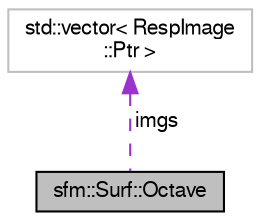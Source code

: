 digraph "sfm::Surf::Octave"
{
  edge [fontname="FreeSans",fontsize="10",labelfontname="FreeSans",labelfontsize="10"];
  node [fontname="FreeSans",fontsize="10",shape=record];
  Node0 [label="sfm::Surf::Octave",height=0.2,width=0.4,color="black", fillcolor="grey75", style="filled", fontcolor="black"];
  Node1 -> Node0 [dir="back",color="darkorchid3",fontsize="10",style="dashed",label=" imgs" ,fontname="FreeSans"];
  Node1 [label="std::vector\< RespImage\l::Ptr \>",height=0.2,width=0.4,color="grey75", fillcolor="white", style="filled"];
}
